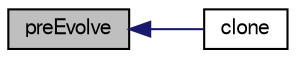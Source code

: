 digraph "preEvolve"
{
  bgcolor="transparent";
  edge [fontname="FreeSans",fontsize="10",labelfontname="FreeSans",labelfontsize="10"];
  node [fontname="FreeSans",fontsize="10",shape=record];
  rankdir="LR";
  Node130 [label="preEvolve",height=0.2,width=0.4,color="black", fillcolor="grey75", style="filled", fontcolor="black"];
  Node130 -> Node131 [dir="back",color="midnightblue",fontsize="10",style="solid",fontname="FreeSans"];
  Node131 [label="clone",height=0.2,width=0.4,color="black",URL="$a23970.html#ac06f60505978b74330f728e176449866",tooltip="Construct and return a clone. "];
}
